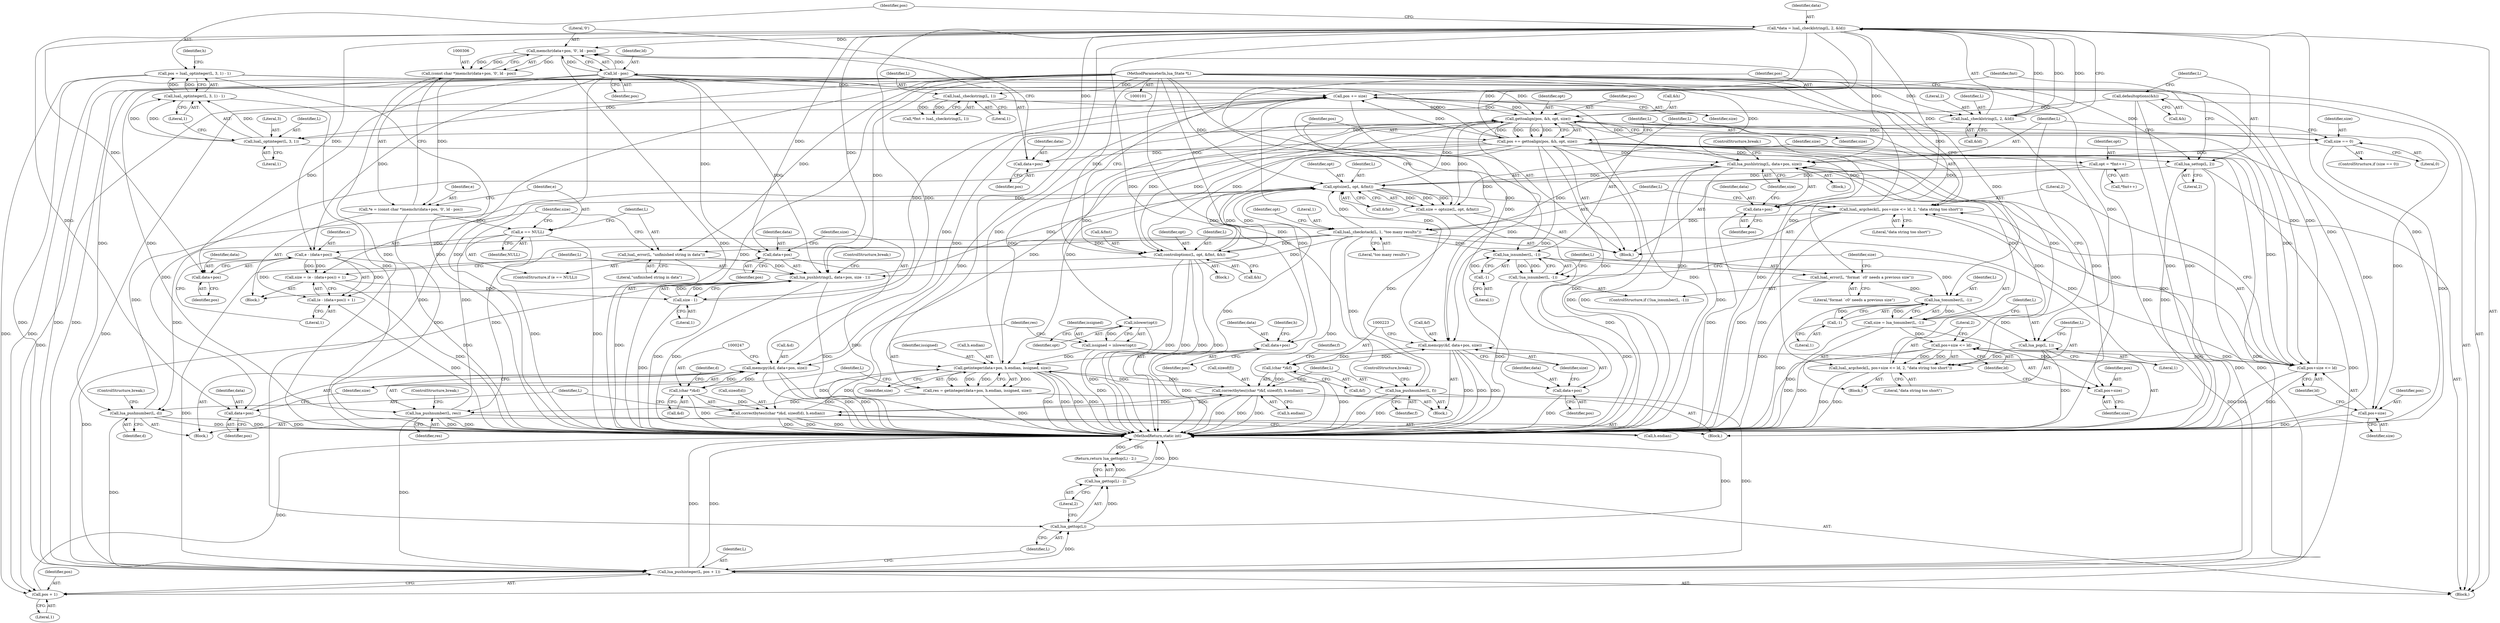 digraph "1_redis_1eb08bcd4634ae42ec45e8284923ac048beaa4c3@API" {
"1000307" [label="(Call,memchr(data+pos, '\0', ld - pos))"];
"1000113" [label="(Call,*data = luaL_checklstring(L, 2, &ld))"];
"1000115" [label="(Call,luaL_checklstring(L, 2, &ld))"];
"1000108" [label="(Call,luaL_checkstring(L, 1))"];
"1000102" [label="(MethodParameterIn,lua_State *L)"];
"1000153" [label="(Call,pos += gettoalign(pos, &h, opt, size))"];
"1000155" [label="(Call,gettoalign(pos, &h, opt, size))"];
"1000348" [label="(Call,pos += size)"];
"1000293" [label="(Call,lua_pushlstring(L, data+pos, size))"];
"1000284" [label="(Call,luaL_argcheck(L, pos+size <= ld, 2, \"data string too short\"))"];
"1000281" [label="(Call,lua_pop(L, 1))"];
"1000277" [label="(Call,lua_tonumber(L, -1))"];
"1000268" [label="(Call,lua_isnumber(L, -1))"];
"1000170" [label="(Call,luaL_checkstack(L, 1, \"too many results\"))"];
"1000161" [label="(Call,luaL_argcheck(L, pos+size <= ld, 2, \"data string too short\"))"];
"1000148" [label="(Call,optsize(L, opt, &fmt))"];
"1000331" [label="(Call,lua_pushlstring(L, data+pos, size - 1))"];
"1000319" [label="(Call,luaL_error(L, \"unfinished string in data\"))"];
"1000312" [label="(Call,ld - pos)"];
"1000163" [label="(Call,pos+size <= ld)"];
"1000286" [label="(Call,pos+size <= ld)"];
"1000275" [label="(Call,size = lua_tonumber(L, -1))"];
"1000336" [label="(Call,size - 1)"];
"1000322" [label="(Call,size = (e - (data+pos)) + 1)"];
"1000325" [label="(Call,e - (data+pos))"];
"1000316" [label="(Call,e == NULL)"];
"1000303" [label="(Call,*e = (const char *)memchr(data+pos, '\0', ld - pos))"];
"1000305" [label="(Call,(const char *)memchr(data+pos, '\0', ld - pos))"];
"1000307" [label="(Call,memchr(data+pos, '\0', ld - pos))"];
"1000341" [label="(Call,controloptions(L, opt, &fmt, &h))"];
"1000231" [label="(Call,lua_pushnumber(L, f))"];
"1000132" [label="(Call,lua_settop(L, 2))"];
"1000124" [label="(Call,luaL_optinteger(L, 3, 1))"];
"1000204" [label="(Call,lua_pushnumber(L, res))"];
"1000193" [label="(Call,res = getinteger(data+pos, h.endian, issigned, size))"];
"1000195" [label="(Call,getinteger(data+pos, h.endian, issigned, size))"];
"1000221" [label="(Call,correctbytes((char *)&f, sizeof(f), h.endian))"];
"1000222" [label="(Call,(char *)&f)"];
"1000214" [label="(Call,memcpy(&f, data+pos, size))"];
"1000245" [label="(Call,correctbytes((char *)&d, sizeof(d), h.endian))"];
"1000246" [label="(Call,(char *)&d)"];
"1000238" [label="(Call,memcpy(&d, data+pos, size))"];
"1000188" [label="(Call,issigned = islower(opt))"];
"1000190" [label="(Call,islower(opt))"];
"1000255" [label="(Call,lua_pushnumber(L, d))"];
"1000140" [label="(Call,opt = *fmt++)"];
"1000270" [label="(Call,-1)"];
"1000272" [label="(Call,luaL_error(L, \"format `c0' needs a previous size\"))"];
"1000279" [label="(Call,-1)"];
"1000262" [label="(Call,size == 0)"];
"1000121" [label="(Call,pos = luaL_optinteger(L, 3, 1) - 1)"];
"1000123" [label="(Call,luaL_optinteger(L, 3, 1) - 1)"];
"1000129" [label="(Call,defaultoptions(&h))"];
"1000146" [label="(Call,size = optsize(L, opt, &fmt))"];
"1000351" [label="(Call,lua_pushinteger(L, pos + 1))"];
"1000358" [label="(Call,lua_gettop(L))"];
"1000357" [label="(Call,lua_gettop(L) - 2)"];
"1000356" [label="(Return,return lua_gettop(L) - 2;)"];
"1000267" [label="(Call,!lua_isnumber(L, -1))"];
"1000353" [label="(Call,pos + 1)"];
"1000287" [label="(Call,pos+size)"];
"1000327" [label="(Call,data+pos)"];
"1000333" [label="(Call,data+pos)"];
"1000164" [label="(Call,pos+size)"];
"1000196" [label="(Call,data+pos)"];
"1000217" [label="(Call,data+pos)"];
"1000241" [label="(Call,data+pos)"];
"1000295" [label="(Call,data+pos)"];
"1000308" [label="(Call,data+pos)"];
"1000324" [label="(Call,(e - (data+pos)) + 1)"];
"1000204" [label="(Call,lua_pushnumber(L, res))"];
"1000335" [label="(Identifier,pos)"];
"1000161" [label="(Call,luaL_argcheck(L, pos+size <= ld, 2, \"data string too short\"))"];
"1000170" [label="(Call,luaL_checkstack(L, 1, \"too many results\"))"];
"1000191" [label="(Identifier,opt)"];
"1000257" [label="(Identifier,d)"];
"1000296" [label="(Identifier,data)"];
"1000217" [label="(Call,data+pos)"];
"1000284" [label="(Call,luaL_argcheck(L, pos+size <= ld, 2, \"data string too short\"))"];
"1000149" [label="(Identifier,L)"];
"1000343" [label="(Identifier,opt)"];
"1000153" [label="(Call,pos += gettoalign(pos, &h, opt, size))"];
"1000297" [label="(Identifier,pos)"];
"1000194" [label="(Identifier,res)"];
"1000255" [label="(Call,lua_pushnumber(L, d))"];
"1000198" [label="(Identifier,pos)"];
"1000176" [label="(Block,)"];
"1000323" [label="(Identifier,size)"];
"1000316" [label="(Call,e == NULL)"];
"1000146" [label="(Call,size = optsize(L, opt, &fmt))"];
"1000337" [label="(Identifier,size)"];
"1000304" [label="(Identifier,e)"];
"1000150" [label="(Identifier,opt)"];
"1000228" [label="(Call,h.endian)"];
"1000265" [label="(Block,)"];
"1000261" [label="(ControlStructure,if (size == 0))"];
"1000248" [label="(Call,&d)"];
"1000154" [label="(Identifier,pos)"];
"1000190" [label="(Call,islower(opt))"];
"1000350" [label="(Identifier,size)"];
"1000151" [label="(Call,&fmt)"];
"1000319" [label="(Call,luaL_error(L, \"unfinished string in data\"))"];
"1000126" [label="(Literal,3)"];
"1000263" [label="(Identifier,size)"];
"1000299" [label="(ControlStructure,break;)"];
"1000256" [label="(Identifier,L)"];
"1000147" [label="(Identifier,size)"];
"1000278" [label="(Identifier,L)"];
"1000121" [label="(Call,pos = luaL_optinteger(L, 3, 1) - 1)"];
"1000206" [label="(Identifier,res)"];
"1000132" [label="(Call,lua_settop(L, 2))"];
"1000266" [label="(ControlStructure,if (!lua_isnumber(L, -1)))"];
"1000313" [label="(Identifier,ld)"];
"1000285" [label="(Identifier,L)"];
"1000133" [label="(Identifier,L)"];
"1000102" [label="(MethodParameterIn,lua_State *L)"];
"1000137" [label="(Identifier,fmt)"];
"1000358" [label="(Call,lua_gettop(L))"];
"1000238" [label="(Call,memcpy(&d, data+pos, size))"];
"1000227" [label="(Identifier,f)"];
"1000311" [label="(Literal,'\0')"];
"1000165" [label="(Identifier,pos)"];
"1000159" [label="(Identifier,opt)"];
"1000239" [label="(Call,&d)"];
"1000356" [label="(Return,return lua_gettop(L) - 2;)"];
"1000270" [label="(Call,-1)"];
"1000244" [label="(Identifier,size)"];
"1000258" [label="(ControlStructure,break;)"];
"1000202" [label="(Identifier,issigned)"];
"1000251" [label="(Identifier,d)"];
"1000291" [label="(Literal,2)"];
"1000315" [label="(ControlStructure,if (e == NULL))"];
"1000193" [label="(Call,res = getinteger(data+pos, h.endian, issigned, size))"];
"1000141" [label="(Identifier,opt)"];
"1000354" [label="(Identifier,pos)"];
"1000328" [label="(Identifier,data)"];
"1000219" [label="(Identifier,pos)"];
"1000289" [label="(Identifier,size)"];
"1000336" [label="(Call,size - 1)"];
"1000156" [label="(Identifier,pos)"];
"1000314" [label="(Identifier,pos)"];
"1000127" [label="(Literal,1)"];
"1000293" [label="(Call,lua_pushlstring(L, data+pos, size))"];
"1000224" [label="(Call,&f)"];
"1000334" [label="(Identifier,data)"];
"1000267" [label="(Call,!lua_isnumber(L, -1))"];
"1000346" [label="(Call,&h)"];
"1000207" [label="(ControlStructure,break;)"];
"1000277" [label="(Call,lua_tonumber(L, -1))"];
"1000167" [label="(Identifier,ld)"];
"1000188" [label="(Call,issigned = islower(opt))"];
"1000295" [label="(Call,data+pos)"];
"1000333" [label="(Call,data+pos)"];
"1000124" [label="(Call,luaL_optinteger(L, 3, 1))"];
"1000199" [label="(Call,h.endian)"];
"1000226" [label="(Call,sizeof(f))"];
"1000264" [label="(Literal,0)"];
"1000325" [label="(Call,e - (data+pos))"];
"1000242" [label="(Identifier,data)"];
"1000320" [label="(Identifier,L)"];
"1000283" [label="(Literal,1)"];
"1000332" [label="(Identifier,L)"];
"1000338" [label="(Literal,1)"];
"1000352" [label="(Identifier,L)"];
"1000331" [label="(Call,lua_pushlstring(L, data+pos, size - 1))"];
"1000329" [label="(Identifier,pos)"];
"1000171" [label="(Identifier,L)"];
"1000215" [label="(Call,&f)"];
"1000243" [label="(Identifier,pos)"];
"1000290" [label="(Identifier,ld)"];
"1000305" [label="(Call,(const char *)memchr(data+pos, '\0', ld - pos))"];
"1000175" [label="(Identifier,opt)"];
"1000327" [label="(Call,data+pos)"];
"1000166" [label="(Identifier,size)"];
"1000246" [label="(Call,(char *)&d)"];
"1000212" [label="(Block,)"];
"1000196" [label="(Call,data+pos)"];
"1000125" [label="(Identifier,L)"];
"1000160" [label="(Identifier,size)"];
"1000195" [label="(Call,getinteger(data+pos, h.endian, issigned, size))"];
"1000234" [label="(ControlStructure,break;)"];
"1000342" [label="(Identifier,L)"];
"1000218" [label="(Identifier,data)"];
"1000361" [label="(MethodReturn,static int)"];
"1000122" [label="(Identifier,pos)"];
"1000303" [label="(Call,*e = (const char *)memchr(data+pos, '\0', ld - pos))"];
"1000351" [label="(Call,lua_pushinteger(L, pos + 1))"];
"1000339" [label="(ControlStructure,break;)"];
"1000279" [label="(Call,-1)"];
"1000250" [label="(Call,sizeof(d))"];
"1000310" [label="(Identifier,pos)"];
"1000355" [label="(Literal,1)"];
"1000214" [label="(Call,memcpy(&f, data+pos, size))"];
"1000189" [label="(Identifier,issigned)"];
"1000280" [label="(Literal,1)"];
"1000312" [label="(Call,ld - pos)"];
"1000241" [label="(Call,data+pos)"];
"1000205" [label="(Identifier,L)"];
"1000221" [label="(Call,correctbytes((char *)&f, sizeof(f), h.endian))"];
"1000330" [label="(Literal,1)"];
"1000129" [label="(Call,defaultoptions(&h))"];
"1000281" [label="(Call,lua_pop(L, 1))"];
"1000110" [label="(Literal,1)"];
"1000109" [label="(Identifier,L)"];
"1000260" [label="(Block,)"];
"1000148" [label="(Call,optsize(L, opt, &fmt))"];
"1000162" [label="(Identifier,L)"];
"1000309" [label="(Identifier,data)"];
"1000113" [label="(Call,*data = luaL_checklstring(L, 2, &ld))"];
"1000231" [label="(Call,lua_pushnumber(L, f))"];
"1000117" [label="(Literal,2)"];
"1000142" [label="(Call,*fmt++)"];
"1000288" [label="(Identifier,pos)"];
"1000169" [label="(Literal,\"data string too short\")"];
"1000318" [label="(Identifier,NULL)"];
"1000233" [label="(Identifier,f)"];
"1000341" [label="(Call,controloptions(L, opt, &fmt, &h))"];
"1000307" [label="(Call,memchr(data+pos, '\0', ld - pos))"];
"1000301" [label="(Block,)"];
"1000115" [label="(Call,luaL_checklstring(L, 2, &ld))"];
"1000360" [label="(Literal,2)"];
"1000321" [label="(Literal,\"unfinished string in data\")"];
"1000282" [label="(Identifier,L)"];
"1000294" [label="(Identifier,L)"];
"1000349" [label="(Identifier,pos)"];
"1000128" [label="(Literal,1)"];
"1000268" [label="(Call,lua_isnumber(L, -1))"];
"1000322" [label="(Call,size = (e - (data+pos)) + 1)"];
"1000186" [label="(Block,)"];
"1000274" [label="(Literal,\"format `c0' needs a previous size\")"];
"1000232" [label="(Identifier,L)"];
"1000197" [label="(Identifier,data)"];
"1000359" [label="(Identifier,L)"];
"1000164" [label="(Call,pos+size)"];
"1000138" [label="(Block,)"];
"1000348" [label="(Call,pos += size)"];
"1000275" [label="(Call,size = lua_tonumber(L, -1))"];
"1000155" [label="(Call,gettoalign(pos, &h, opt, size))"];
"1000273" [label="(Identifier,L)"];
"1000203" [label="(Identifier,size)"];
"1000286" [label="(Call,pos+size <= ld)"];
"1000262" [label="(Call,size == 0)"];
"1000357" [label="(Call,lua_gettop(L) - 2)"];
"1000163" [label="(Call,pos+size <= ld)"];
"1000173" [label="(Literal,\"too many results\")"];
"1000245" [label="(Call,correctbytes((char *)&d, sizeof(d), h.endian))"];
"1000236" [label="(Block,)"];
"1000157" [label="(Call,&h)"];
"1000123" [label="(Call,luaL_optinteger(L, 3, 1) - 1)"];
"1000272" [label="(Call,luaL_error(L, \"format `c0' needs a previous size\"))"];
"1000353" [label="(Call,pos + 1)"];
"1000271" [label="(Literal,1)"];
"1000269" [label="(Identifier,L)"];
"1000114" [label="(Identifier,data)"];
"1000220" [label="(Identifier,size)"];
"1000287" [label="(Call,pos+size)"];
"1000298" [label="(Identifier,size)"];
"1000200" [label="(Identifier,h)"];
"1000317" [label="(Identifier,e)"];
"1000106" [label="(Call,*fmt = luaL_checkstring(L, 1))"];
"1000222" [label="(Call,(char *)&f)"];
"1000292" [label="(Literal,\"data string too short\")"];
"1000103" [label="(Block,)"];
"1000308" [label="(Call,data+pos)"];
"1000344" [label="(Call,&fmt)"];
"1000324" [label="(Call,(e - (data+pos)) + 1)"];
"1000252" [label="(Call,h.endian)"];
"1000130" [label="(Call,&h)"];
"1000108" [label="(Call,luaL_checkstring(L, 1))"];
"1000140" [label="(Call,opt = *fmt++)"];
"1000134" [label="(Literal,2)"];
"1000276" [label="(Identifier,size)"];
"1000116" [label="(Identifier,L)"];
"1000168" [label="(Literal,2)"];
"1000172" [label="(Literal,1)"];
"1000118" [label="(Call,&ld)"];
"1000131" [label="(Identifier,h)"];
"1000326" [label="(Identifier,e)"];
"1000307" -> "1000305"  [label="AST: "];
"1000307" -> "1000312"  [label="CFG: "];
"1000308" -> "1000307"  [label="AST: "];
"1000311" -> "1000307"  [label="AST: "];
"1000312" -> "1000307"  [label="AST: "];
"1000305" -> "1000307"  [label="CFG: "];
"1000307" -> "1000361"  [label="DDG: "];
"1000307" -> "1000305"  [label="DDG: "];
"1000307" -> "1000305"  [label="DDG: "];
"1000307" -> "1000305"  [label="DDG: "];
"1000113" -> "1000307"  [label="DDG: "];
"1000153" -> "1000307"  [label="DDG: "];
"1000312" -> "1000307"  [label="DDG: "];
"1000312" -> "1000307"  [label="DDG: "];
"1000113" -> "1000103"  [label="AST: "];
"1000113" -> "1000115"  [label="CFG: "];
"1000114" -> "1000113"  [label="AST: "];
"1000115" -> "1000113"  [label="AST: "];
"1000122" -> "1000113"  [label="CFG: "];
"1000113" -> "1000361"  [label="DDG: "];
"1000113" -> "1000361"  [label="DDG: "];
"1000115" -> "1000113"  [label="DDG: "];
"1000115" -> "1000113"  [label="DDG: "];
"1000115" -> "1000113"  [label="DDG: "];
"1000113" -> "1000195"  [label="DDG: "];
"1000113" -> "1000196"  [label="DDG: "];
"1000113" -> "1000214"  [label="DDG: "];
"1000113" -> "1000217"  [label="DDG: "];
"1000113" -> "1000238"  [label="DDG: "];
"1000113" -> "1000241"  [label="DDG: "];
"1000113" -> "1000293"  [label="DDG: "];
"1000113" -> "1000295"  [label="DDG: "];
"1000113" -> "1000308"  [label="DDG: "];
"1000113" -> "1000325"  [label="DDG: "];
"1000113" -> "1000327"  [label="DDG: "];
"1000113" -> "1000331"  [label="DDG: "];
"1000113" -> "1000333"  [label="DDG: "];
"1000115" -> "1000118"  [label="CFG: "];
"1000116" -> "1000115"  [label="AST: "];
"1000117" -> "1000115"  [label="AST: "];
"1000118" -> "1000115"  [label="AST: "];
"1000115" -> "1000361"  [label="DDG: "];
"1000108" -> "1000115"  [label="DDG: "];
"1000102" -> "1000115"  [label="DDG: "];
"1000115" -> "1000124"  [label="DDG: "];
"1000108" -> "1000106"  [label="AST: "];
"1000108" -> "1000110"  [label="CFG: "];
"1000109" -> "1000108"  [label="AST: "];
"1000110" -> "1000108"  [label="AST: "];
"1000106" -> "1000108"  [label="CFG: "];
"1000108" -> "1000106"  [label="DDG: "];
"1000108" -> "1000106"  [label="DDG: "];
"1000102" -> "1000108"  [label="DDG: "];
"1000102" -> "1000101"  [label="AST: "];
"1000102" -> "1000361"  [label="DDG: "];
"1000102" -> "1000124"  [label="DDG: "];
"1000102" -> "1000132"  [label="DDG: "];
"1000102" -> "1000148"  [label="DDG: "];
"1000102" -> "1000161"  [label="DDG: "];
"1000102" -> "1000170"  [label="DDG: "];
"1000102" -> "1000204"  [label="DDG: "];
"1000102" -> "1000231"  [label="DDG: "];
"1000102" -> "1000255"  [label="DDG: "];
"1000102" -> "1000268"  [label="DDG: "];
"1000102" -> "1000272"  [label="DDG: "];
"1000102" -> "1000277"  [label="DDG: "];
"1000102" -> "1000281"  [label="DDG: "];
"1000102" -> "1000284"  [label="DDG: "];
"1000102" -> "1000293"  [label="DDG: "];
"1000102" -> "1000319"  [label="DDG: "];
"1000102" -> "1000331"  [label="DDG: "];
"1000102" -> "1000341"  [label="DDG: "];
"1000102" -> "1000351"  [label="DDG: "];
"1000102" -> "1000358"  [label="DDG: "];
"1000153" -> "1000138"  [label="AST: "];
"1000153" -> "1000155"  [label="CFG: "];
"1000154" -> "1000153"  [label="AST: "];
"1000155" -> "1000153"  [label="AST: "];
"1000162" -> "1000153"  [label="CFG: "];
"1000153" -> "1000361"  [label="DDG: "];
"1000155" -> "1000153"  [label="DDG: "];
"1000155" -> "1000153"  [label="DDG: "];
"1000155" -> "1000153"  [label="DDG: "];
"1000155" -> "1000153"  [label="DDG: "];
"1000153" -> "1000163"  [label="DDG: "];
"1000153" -> "1000164"  [label="DDG: "];
"1000153" -> "1000195"  [label="DDG: "];
"1000153" -> "1000196"  [label="DDG: "];
"1000153" -> "1000214"  [label="DDG: "];
"1000153" -> "1000217"  [label="DDG: "];
"1000153" -> "1000238"  [label="DDG: "];
"1000153" -> "1000241"  [label="DDG: "];
"1000153" -> "1000286"  [label="DDG: "];
"1000153" -> "1000287"  [label="DDG: "];
"1000153" -> "1000293"  [label="DDG: "];
"1000153" -> "1000295"  [label="DDG: "];
"1000153" -> "1000308"  [label="DDG: "];
"1000153" -> "1000312"  [label="DDG: "];
"1000153" -> "1000348"  [label="DDG: "];
"1000153" -> "1000351"  [label="DDG: "];
"1000153" -> "1000353"  [label="DDG: "];
"1000155" -> "1000160"  [label="CFG: "];
"1000156" -> "1000155"  [label="AST: "];
"1000157" -> "1000155"  [label="AST: "];
"1000159" -> "1000155"  [label="AST: "];
"1000160" -> "1000155"  [label="AST: "];
"1000155" -> "1000361"  [label="DDG: "];
"1000155" -> "1000361"  [label="DDG: "];
"1000348" -> "1000155"  [label="DDG: "];
"1000121" -> "1000155"  [label="DDG: "];
"1000129" -> "1000155"  [label="DDG: "];
"1000341" -> "1000155"  [label="DDG: "];
"1000148" -> "1000155"  [label="DDG: "];
"1000146" -> "1000155"  [label="DDG: "];
"1000155" -> "1000163"  [label="DDG: "];
"1000155" -> "1000164"  [label="DDG: "];
"1000155" -> "1000190"  [label="DDG: "];
"1000155" -> "1000195"  [label="DDG: "];
"1000155" -> "1000214"  [label="DDG: "];
"1000155" -> "1000238"  [label="DDG: "];
"1000155" -> "1000262"  [label="DDG: "];
"1000155" -> "1000341"  [label="DDG: "];
"1000155" -> "1000341"  [label="DDG: "];
"1000155" -> "1000348"  [label="DDG: "];
"1000348" -> "1000138"  [label="AST: "];
"1000348" -> "1000350"  [label="CFG: "];
"1000349" -> "1000348"  [label="AST: "];
"1000350" -> "1000348"  [label="AST: "];
"1000137" -> "1000348"  [label="CFG: "];
"1000348" -> "1000361"  [label="DDG: "];
"1000293" -> "1000348"  [label="DDG: "];
"1000195" -> "1000348"  [label="DDG: "];
"1000214" -> "1000348"  [label="DDG: "];
"1000238" -> "1000348"  [label="DDG: "];
"1000336" -> "1000348"  [label="DDG: "];
"1000312" -> "1000348"  [label="DDG: "];
"1000348" -> "1000351"  [label="DDG: "];
"1000348" -> "1000353"  [label="DDG: "];
"1000293" -> "1000260"  [label="AST: "];
"1000293" -> "1000298"  [label="CFG: "];
"1000294" -> "1000293"  [label="AST: "];
"1000295" -> "1000293"  [label="AST: "];
"1000298" -> "1000293"  [label="AST: "];
"1000299" -> "1000293"  [label="CFG: "];
"1000293" -> "1000361"  [label="DDG: "];
"1000293" -> "1000361"  [label="DDG: "];
"1000293" -> "1000361"  [label="DDG: "];
"1000293" -> "1000148"  [label="DDG: "];
"1000284" -> "1000293"  [label="DDG: "];
"1000170" -> "1000293"  [label="DDG: "];
"1000262" -> "1000293"  [label="DDG: "];
"1000275" -> "1000293"  [label="DDG: "];
"1000293" -> "1000351"  [label="DDG: "];
"1000284" -> "1000265"  [label="AST: "];
"1000284" -> "1000292"  [label="CFG: "];
"1000285" -> "1000284"  [label="AST: "];
"1000286" -> "1000284"  [label="AST: "];
"1000291" -> "1000284"  [label="AST: "];
"1000292" -> "1000284"  [label="AST: "];
"1000294" -> "1000284"  [label="CFG: "];
"1000284" -> "1000361"  [label="DDG: "];
"1000284" -> "1000361"  [label="DDG: "];
"1000281" -> "1000284"  [label="DDG: "];
"1000286" -> "1000284"  [label="DDG: "];
"1000286" -> "1000284"  [label="DDG: "];
"1000281" -> "1000265"  [label="AST: "];
"1000281" -> "1000283"  [label="CFG: "];
"1000282" -> "1000281"  [label="AST: "];
"1000283" -> "1000281"  [label="AST: "];
"1000285" -> "1000281"  [label="CFG: "];
"1000281" -> "1000361"  [label="DDG: "];
"1000277" -> "1000281"  [label="DDG: "];
"1000277" -> "1000275"  [label="AST: "];
"1000277" -> "1000279"  [label="CFG: "];
"1000278" -> "1000277"  [label="AST: "];
"1000279" -> "1000277"  [label="AST: "];
"1000275" -> "1000277"  [label="CFG: "];
"1000277" -> "1000361"  [label="DDG: "];
"1000277" -> "1000275"  [label="DDG: "];
"1000277" -> "1000275"  [label="DDG: "];
"1000268" -> "1000277"  [label="DDG: "];
"1000272" -> "1000277"  [label="DDG: "];
"1000279" -> "1000277"  [label="DDG: "];
"1000268" -> "1000267"  [label="AST: "];
"1000268" -> "1000270"  [label="CFG: "];
"1000269" -> "1000268"  [label="AST: "];
"1000270" -> "1000268"  [label="AST: "];
"1000267" -> "1000268"  [label="CFG: "];
"1000268" -> "1000267"  [label="DDG: "];
"1000268" -> "1000267"  [label="DDG: "];
"1000170" -> "1000268"  [label="DDG: "];
"1000270" -> "1000268"  [label="DDG: "];
"1000268" -> "1000272"  [label="DDG: "];
"1000170" -> "1000138"  [label="AST: "];
"1000170" -> "1000173"  [label="CFG: "];
"1000171" -> "1000170"  [label="AST: "];
"1000172" -> "1000170"  [label="AST: "];
"1000173" -> "1000170"  [label="AST: "];
"1000175" -> "1000170"  [label="CFG: "];
"1000170" -> "1000361"  [label="DDG: "];
"1000170" -> "1000148"  [label="DDG: "];
"1000161" -> "1000170"  [label="DDG: "];
"1000170" -> "1000204"  [label="DDG: "];
"1000170" -> "1000231"  [label="DDG: "];
"1000170" -> "1000255"  [label="DDG: "];
"1000170" -> "1000319"  [label="DDG: "];
"1000170" -> "1000331"  [label="DDG: "];
"1000170" -> "1000341"  [label="DDG: "];
"1000170" -> "1000351"  [label="DDG: "];
"1000161" -> "1000138"  [label="AST: "];
"1000161" -> "1000169"  [label="CFG: "];
"1000162" -> "1000161"  [label="AST: "];
"1000163" -> "1000161"  [label="AST: "];
"1000168" -> "1000161"  [label="AST: "];
"1000169" -> "1000161"  [label="AST: "];
"1000171" -> "1000161"  [label="CFG: "];
"1000161" -> "1000361"  [label="DDG: "];
"1000161" -> "1000361"  [label="DDG: "];
"1000148" -> "1000161"  [label="DDG: "];
"1000163" -> "1000161"  [label="DDG: "];
"1000163" -> "1000161"  [label="DDG: "];
"1000148" -> "1000146"  [label="AST: "];
"1000148" -> "1000151"  [label="CFG: "];
"1000149" -> "1000148"  [label="AST: "];
"1000150" -> "1000148"  [label="AST: "];
"1000151" -> "1000148"  [label="AST: "];
"1000146" -> "1000148"  [label="CFG: "];
"1000148" -> "1000361"  [label="DDG: "];
"1000148" -> "1000146"  [label="DDG: "];
"1000148" -> "1000146"  [label="DDG: "];
"1000148" -> "1000146"  [label="DDG: "];
"1000331" -> "1000148"  [label="DDG: "];
"1000341" -> "1000148"  [label="DDG: "];
"1000341" -> "1000148"  [label="DDG: "];
"1000231" -> "1000148"  [label="DDG: "];
"1000132" -> "1000148"  [label="DDG: "];
"1000204" -> "1000148"  [label="DDG: "];
"1000255" -> "1000148"  [label="DDG: "];
"1000140" -> "1000148"  [label="DDG: "];
"1000148" -> "1000341"  [label="DDG: "];
"1000331" -> "1000301"  [label="AST: "];
"1000331" -> "1000336"  [label="CFG: "];
"1000332" -> "1000331"  [label="AST: "];
"1000333" -> "1000331"  [label="AST: "];
"1000336" -> "1000331"  [label="AST: "];
"1000339" -> "1000331"  [label="CFG: "];
"1000331" -> "1000361"  [label="DDG: "];
"1000331" -> "1000361"  [label="DDG: "];
"1000331" -> "1000361"  [label="DDG: "];
"1000319" -> "1000331"  [label="DDG: "];
"1000312" -> "1000331"  [label="DDG: "];
"1000336" -> "1000331"  [label="DDG: "];
"1000336" -> "1000331"  [label="DDG: "];
"1000331" -> "1000351"  [label="DDG: "];
"1000319" -> "1000315"  [label="AST: "];
"1000319" -> "1000321"  [label="CFG: "];
"1000320" -> "1000319"  [label="AST: "];
"1000321" -> "1000319"  [label="AST: "];
"1000323" -> "1000319"  [label="CFG: "];
"1000319" -> "1000361"  [label="DDG: "];
"1000312" -> "1000314"  [label="CFG: "];
"1000313" -> "1000312"  [label="AST: "];
"1000314" -> "1000312"  [label="AST: "];
"1000312" -> "1000361"  [label="DDG: "];
"1000312" -> "1000163"  [label="DDG: "];
"1000163" -> "1000312"  [label="DDG: "];
"1000312" -> "1000325"  [label="DDG: "];
"1000312" -> "1000327"  [label="DDG: "];
"1000312" -> "1000333"  [label="DDG: "];
"1000312" -> "1000351"  [label="DDG: "];
"1000312" -> "1000353"  [label="DDG: "];
"1000163" -> "1000167"  [label="CFG: "];
"1000164" -> "1000163"  [label="AST: "];
"1000167" -> "1000163"  [label="AST: "];
"1000168" -> "1000163"  [label="CFG: "];
"1000163" -> "1000361"  [label="DDG: "];
"1000163" -> "1000361"  [label="DDG: "];
"1000286" -> "1000163"  [label="DDG: "];
"1000163" -> "1000286"  [label="DDG: "];
"1000286" -> "1000290"  [label="CFG: "];
"1000287" -> "1000286"  [label="AST: "];
"1000290" -> "1000286"  [label="AST: "];
"1000291" -> "1000286"  [label="CFG: "];
"1000286" -> "1000361"  [label="DDG: "];
"1000286" -> "1000361"  [label="DDG: "];
"1000275" -> "1000286"  [label="DDG: "];
"1000275" -> "1000265"  [label="AST: "];
"1000276" -> "1000275"  [label="AST: "];
"1000282" -> "1000275"  [label="CFG: "];
"1000275" -> "1000361"  [label="DDG: "];
"1000275" -> "1000287"  [label="DDG: "];
"1000336" -> "1000338"  [label="CFG: "];
"1000337" -> "1000336"  [label="AST: "];
"1000338" -> "1000336"  [label="AST: "];
"1000336" -> "1000361"  [label="DDG: "];
"1000322" -> "1000336"  [label="DDG: "];
"1000322" -> "1000301"  [label="AST: "];
"1000322" -> "1000324"  [label="CFG: "];
"1000323" -> "1000322"  [label="AST: "];
"1000324" -> "1000322"  [label="AST: "];
"1000332" -> "1000322"  [label="CFG: "];
"1000322" -> "1000361"  [label="DDG: "];
"1000325" -> "1000322"  [label="DDG: "];
"1000325" -> "1000322"  [label="DDG: "];
"1000325" -> "1000324"  [label="AST: "];
"1000325" -> "1000327"  [label="CFG: "];
"1000326" -> "1000325"  [label="AST: "];
"1000327" -> "1000325"  [label="AST: "];
"1000330" -> "1000325"  [label="CFG: "];
"1000325" -> "1000361"  [label="DDG: "];
"1000325" -> "1000324"  [label="DDG: "];
"1000325" -> "1000324"  [label="DDG: "];
"1000316" -> "1000325"  [label="DDG: "];
"1000316" -> "1000315"  [label="AST: "];
"1000316" -> "1000318"  [label="CFG: "];
"1000317" -> "1000316"  [label="AST: "];
"1000318" -> "1000316"  [label="AST: "];
"1000320" -> "1000316"  [label="CFG: "];
"1000323" -> "1000316"  [label="CFG: "];
"1000316" -> "1000361"  [label="DDG: "];
"1000316" -> "1000361"  [label="DDG: "];
"1000303" -> "1000316"  [label="DDG: "];
"1000303" -> "1000301"  [label="AST: "];
"1000303" -> "1000305"  [label="CFG: "];
"1000304" -> "1000303"  [label="AST: "];
"1000305" -> "1000303"  [label="AST: "];
"1000317" -> "1000303"  [label="CFG: "];
"1000303" -> "1000361"  [label="DDG: "];
"1000305" -> "1000303"  [label="DDG: "];
"1000306" -> "1000305"  [label="AST: "];
"1000305" -> "1000361"  [label="DDG: "];
"1000341" -> "1000176"  [label="AST: "];
"1000341" -> "1000346"  [label="CFG: "];
"1000342" -> "1000341"  [label="AST: "];
"1000343" -> "1000341"  [label="AST: "];
"1000344" -> "1000341"  [label="AST: "];
"1000346" -> "1000341"  [label="AST: "];
"1000349" -> "1000341"  [label="CFG: "];
"1000341" -> "1000361"  [label="DDG: "];
"1000341" -> "1000361"  [label="DDG: "];
"1000341" -> "1000361"  [label="DDG: "];
"1000341" -> "1000361"  [label="DDG: "];
"1000341" -> "1000351"  [label="DDG: "];
"1000231" -> "1000212"  [label="AST: "];
"1000231" -> "1000233"  [label="CFG: "];
"1000232" -> "1000231"  [label="AST: "];
"1000233" -> "1000231"  [label="AST: "];
"1000234" -> "1000231"  [label="CFG: "];
"1000231" -> "1000361"  [label="DDG: "];
"1000231" -> "1000361"  [label="DDG: "];
"1000231" -> "1000351"  [label="DDG: "];
"1000132" -> "1000103"  [label="AST: "];
"1000132" -> "1000134"  [label="CFG: "];
"1000133" -> "1000132"  [label="AST: "];
"1000134" -> "1000132"  [label="AST: "];
"1000137" -> "1000132"  [label="CFG: "];
"1000132" -> "1000361"  [label="DDG: "];
"1000124" -> "1000132"  [label="DDG: "];
"1000132" -> "1000351"  [label="DDG: "];
"1000124" -> "1000123"  [label="AST: "];
"1000124" -> "1000127"  [label="CFG: "];
"1000125" -> "1000124"  [label="AST: "];
"1000126" -> "1000124"  [label="AST: "];
"1000127" -> "1000124"  [label="AST: "];
"1000128" -> "1000124"  [label="CFG: "];
"1000124" -> "1000123"  [label="DDG: "];
"1000124" -> "1000123"  [label="DDG: "];
"1000124" -> "1000123"  [label="DDG: "];
"1000204" -> "1000186"  [label="AST: "];
"1000204" -> "1000206"  [label="CFG: "];
"1000205" -> "1000204"  [label="AST: "];
"1000206" -> "1000204"  [label="AST: "];
"1000207" -> "1000204"  [label="CFG: "];
"1000204" -> "1000361"  [label="DDG: "];
"1000204" -> "1000361"  [label="DDG: "];
"1000193" -> "1000204"  [label="DDG: "];
"1000204" -> "1000351"  [label="DDG: "];
"1000193" -> "1000186"  [label="AST: "];
"1000193" -> "1000195"  [label="CFG: "];
"1000194" -> "1000193"  [label="AST: "];
"1000195" -> "1000193"  [label="AST: "];
"1000205" -> "1000193"  [label="CFG: "];
"1000193" -> "1000361"  [label="DDG: "];
"1000195" -> "1000193"  [label="DDG: "];
"1000195" -> "1000193"  [label="DDG: "];
"1000195" -> "1000193"  [label="DDG: "];
"1000195" -> "1000193"  [label="DDG: "];
"1000195" -> "1000203"  [label="CFG: "];
"1000196" -> "1000195"  [label="AST: "];
"1000199" -> "1000195"  [label="AST: "];
"1000202" -> "1000195"  [label="AST: "];
"1000203" -> "1000195"  [label="AST: "];
"1000195" -> "1000361"  [label="DDG: "];
"1000195" -> "1000361"  [label="DDG: "];
"1000195" -> "1000361"  [label="DDG: "];
"1000195" -> "1000361"  [label="DDG: "];
"1000221" -> "1000195"  [label="DDG: "];
"1000245" -> "1000195"  [label="DDG: "];
"1000188" -> "1000195"  [label="DDG: "];
"1000195" -> "1000221"  [label="DDG: "];
"1000195" -> "1000245"  [label="DDG: "];
"1000221" -> "1000212"  [label="AST: "];
"1000221" -> "1000228"  [label="CFG: "];
"1000222" -> "1000221"  [label="AST: "];
"1000226" -> "1000221"  [label="AST: "];
"1000228" -> "1000221"  [label="AST: "];
"1000232" -> "1000221"  [label="CFG: "];
"1000221" -> "1000361"  [label="DDG: "];
"1000221" -> "1000361"  [label="DDG: "];
"1000221" -> "1000361"  [label="DDG: "];
"1000222" -> "1000221"  [label="DDG: "];
"1000245" -> "1000221"  [label="DDG: "];
"1000221" -> "1000245"  [label="DDG: "];
"1000222" -> "1000224"  [label="CFG: "];
"1000223" -> "1000222"  [label="AST: "];
"1000224" -> "1000222"  [label="AST: "];
"1000227" -> "1000222"  [label="CFG: "];
"1000222" -> "1000361"  [label="DDG: "];
"1000222" -> "1000214"  [label="DDG: "];
"1000214" -> "1000222"  [label="DDG: "];
"1000214" -> "1000212"  [label="AST: "];
"1000214" -> "1000220"  [label="CFG: "];
"1000215" -> "1000214"  [label="AST: "];
"1000217" -> "1000214"  [label="AST: "];
"1000220" -> "1000214"  [label="AST: "];
"1000223" -> "1000214"  [label="CFG: "];
"1000214" -> "1000361"  [label="DDG: "];
"1000214" -> "1000361"  [label="DDG: "];
"1000214" -> "1000361"  [label="DDG: "];
"1000245" -> "1000236"  [label="AST: "];
"1000245" -> "1000252"  [label="CFG: "];
"1000246" -> "1000245"  [label="AST: "];
"1000250" -> "1000245"  [label="AST: "];
"1000252" -> "1000245"  [label="AST: "];
"1000256" -> "1000245"  [label="CFG: "];
"1000245" -> "1000361"  [label="DDG: "];
"1000245" -> "1000361"  [label="DDG: "];
"1000245" -> "1000361"  [label="DDG: "];
"1000246" -> "1000245"  [label="DDG: "];
"1000246" -> "1000248"  [label="CFG: "];
"1000247" -> "1000246"  [label="AST: "];
"1000248" -> "1000246"  [label="AST: "];
"1000251" -> "1000246"  [label="CFG: "];
"1000246" -> "1000361"  [label="DDG: "];
"1000246" -> "1000238"  [label="DDG: "];
"1000238" -> "1000246"  [label="DDG: "];
"1000238" -> "1000236"  [label="AST: "];
"1000238" -> "1000244"  [label="CFG: "];
"1000239" -> "1000238"  [label="AST: "];
"1000241" -> "1000238"  [label="AST: "];
"1000244" -> "1000238"  [label="AST: "];
"1000247" -> "1000238"  [label="CFG: "];
"1000238" -> "1000361"  [label="DDG: "];
"1000238" -> "1000361"  [label="DDG: "];
"1000238" -> "1000361"  [label="DDG: "];
"1000188" -> "1000186"  [label="AST: "];
"1000188" -> "1000190"  [label="CFG: "];
"1000189" -> "1000188"  [label="AST: "];
"1000190" -> "1000188"  [label="AST: "];
"1000194" -> "1000188"  [label="CFG: "];
"1000188" -> "1000361"  [label="DDG: "];
"1000190" -> "1000188"  [label="DDG: "];
"1000190" -> "1000191"  [label="CFG: "];
"1000191" -> "1000190"  [label="AST: "];
"1000190" -> "1000361"  [label="DDG: "];
"1000255" -> "1000236"  [label="AST: "];
"1000255" -> "1000257"  [label="CFG: "];
"1000256" -> "1000255"  [label="AST: "];
"1000257" -> "1000255"  [label="AST: "];
"1000258" -> "1000255"  [label="CFG: "];
"1000255" -> "1000361"  [label="DDG: "];
"1000255" -> "1000361"  [label="DDG: "];
"1000255" -> "1000351"  [label="DDG: "];
"1000140" -> "1000138"  [label="AST: "];
"1000140" -> "1000142"  [label="CFG: "];
"1000141" -> "1000140"  [label="AST: "];
"1000142" -> "1000140"  [label="AST: "];
"1000147" -> "1000140"  [label="CFG: "];
"1000140" -> "1000361"  [label="DDG: "];
"1000270" -> "1000271"  [label="CFG: "];
"1000271" -> "1000270"  [label="AST: "];
"1000272" -> "1000266"  [label="AST: "];
"1000272" -> "1000274"  [label="CFG: "];
"1000273" -> "1000272"  [label="AST: "];
"1000274" -> "1000272"  [label="AST: "];
"1000276" -> "1000272"  [label="CFG: "];
"1000272" -> "1000361"  [label="DDG: "];
"1000279" -> "1000280"  [label="CFG: "];
"1000280" -> "1000279"  [label="AST: "];
"1000262" -> "1000261"  [label="AST: "];
"1000262" -> "1000264"  [label="CFG: "];
"1000263" -> "1000262"  [label="AST: "];
"1000264" -> "1000262"  [label="AST: "];
"1000269" -> "1000262"  [label="CFG: "];
"1000294" -> "1000262"  [label="CFG: "];
"1000262" -> "1000361"  [label="DDG: "];
"1000121" -> "1000103"  [label="AST: "];
"1000121" -> "1000123"  [label="CFG: "];
"1000122" -> "1000121"  [label="AST: "];
"1000123" -> "1000121"  [label="AST: "];
"1000131" -> "1000121"  [label="CFG: "];
"1000121" -> "1000361"  [label="DDG: "];
"1000123" -> "1000121"  [label="DDG: "];
"1000123" -> "1000121"  [label="DDG: "];
"1000121" -> "1000351"  [label="DDG: "];
"1000121" -> "1000353"  [label="DDG: "];
"1000123" -> "1000128"  [label="CFG: "];
"1000128" -> "1000123"  [label="AST: "];
"1000123" -> "1000361"  [label="DDG: "];
"1000129" -> "1000103"  [label="AST: "];
"1000129" -> "1000130"  [label="CFG: "];
"1000130" -> "1000129"  [label="AST: "];
"1000133" -> "1000129"  [label="CFG: "];
"1000129" -> "1000361"  [label="DDG: "];
"1000129" -> "1000361"  [label="DDG: "];
"1000146" -> "1000138"  [label="AST: "];
"1000147" -> "1000146"  [label="AST: "];
"1000154" -> "1000146"  [label="CFG: "];
"1000146" -> "1000361"  [label="DDG: "];
"1000351" -> "1000103"  [label="AST: "];
"1000351" -> "1000353"  [label="CFG: "];
"1000352" -> "1000351"  [label="AST: "];
"1000353" -> "1000351"  [label="AST: "];
"1000359" -> "1000351"  [label="CFG: "];
"1000351" -> "1000361"  [label="DDG: "];
"1000351" -> "1000361"  [label="DDG: "];
"1000351" -> "1000358"  [label="DDG: "];
"1000358" -> "1000357"  [label="AST: "];
"1000358" -> "1000359"  [label="CFG: "];
"1000359" -> "1000358"  [label="AST: "];
"1000360" -> "1000358"  [label="CFG: "];
"1000358" -> "1000361"  [label="DDG: "];
"1000358" -> "1000357"  [label="DDG: "];
"1000357" -> "1000356"  [label="AST: "];
"1000357" -> "1000360"  [label="CFG: "];
"1000360" -> "1000357"  [label="AST: "];
"1000356" -> "1000357"  [label="CFG: "];
"1000357" -> "1000361"  [label="DDG: "];
"1000357" -> "1000361"  [label="DDG: "];
"1000357" -> "1000356"  [label="DDG: "];
"1000356" -> "1000103"  [label="AST: "];
"1000361" -> "1000356"  [label="CFG: "];
"1000356" -> "1000361"  [label="DDG: "];
"1000267" -> "1000266"  [label="AST: "];
"1000273" -> "1000267"  [label="CFG: "];
"1000276" -> "1000267"  [label="CFG: "];
"1000267" -> "1000361"  [label="DDG: "];
"1000267" -> "1000361"  [label="DDG: "];
"1000353" -> "1000355"  [label="CFG: "];
"1000354" -> "1000353"  [label="AST: "];
"1000355" -> "1000353"  [label="AST: "];
"1000353" -> "1000361"  [label="DDG: "];
"1000287" -> "1000289"  [label="CFG: "];
"1000288" -> "1000287"  [label="AST: "];
"1000289" -> "1000287"  [label="AST: "];
"1000290" -> "1000287"  [label="CFG: "];
"1000327" -> "1000329"  [label="CFG: "];
"1000328" -> "1000327"  [label="AST: "];
"1000329" -> "1000327"  [label="AST: "];
"1000333" -> "1000335"  [label="CFG: "];
"1000334" -> "1000333"  [label="AST: "];
"1000335" -> "1000333"  [label="AST: "];
"1000337" -> "1000333"  [label="CFG: "];
"1000333" -> "1000361"  [label="DDG: "];
"1000164" -> "1000166"  [label="CFG: "];
"1000165" -> "1000164"  [label="AST: "];
"1000166" -> "1000164"  [label="AST: "];
"1000167" -> "1000164"  [label="CFG: "];
"1000164" -> "1000361"  [label="DDG: "];
"1000196" -> "1000198"  [label="CFG: "];
"1000197" -> "1000196"  [label="AST: "];
"1000198" -> "1000196"  [label="AST: "];
"1000200" -> "1000196"  [label="CFG: "];
"1000196" -> "1000361"  [label="DDG: "];
"1000217" -> "1000219"  [label="CFG: "];
"1000218" -> "1000217"  [label="AST: "];
"1000219" -> "1000217"  [label="AST: "];
"1000220" -> "1000217"  [label="CFG: "];
"1000217" -> "1000361"  [label="DDG: "];
"1000241" -> "1000243"  [label="CFG: "];
"1000242" -> "1000241"  [label="AST: "];
"1000243" -> "1000241"  [label="AST: "];
"1000244" -> "1000241"  [label="CFG: "];
"1000241" -> "1000361"  [label="DDG: "];
"1000295" -> "1000297"  [label="CFG: "];
"1000296" -> "1000295"  [label="AST: "];
"1000297" -> "1000295"  [label="AST: "];
"1000298" -> "1000295"  [label="CFG: "];
"1000295" -> "1000361"  [label="DDG: "];
"1000308" -> "1000310"  [label="CFG: "];
"1000309" -> "1000308"  [label="AST: "];
"1000310" -> "1000308"  [label="AST: "];
"1000311" -> "1000308"  [label="CFG: "];
"1000324" -> "1000330"  [label="CFG: "];
"1000330" -> "1000324"  [label="AST: "];
"1000324" -> "1000361"  [label="DDG: "];
}
